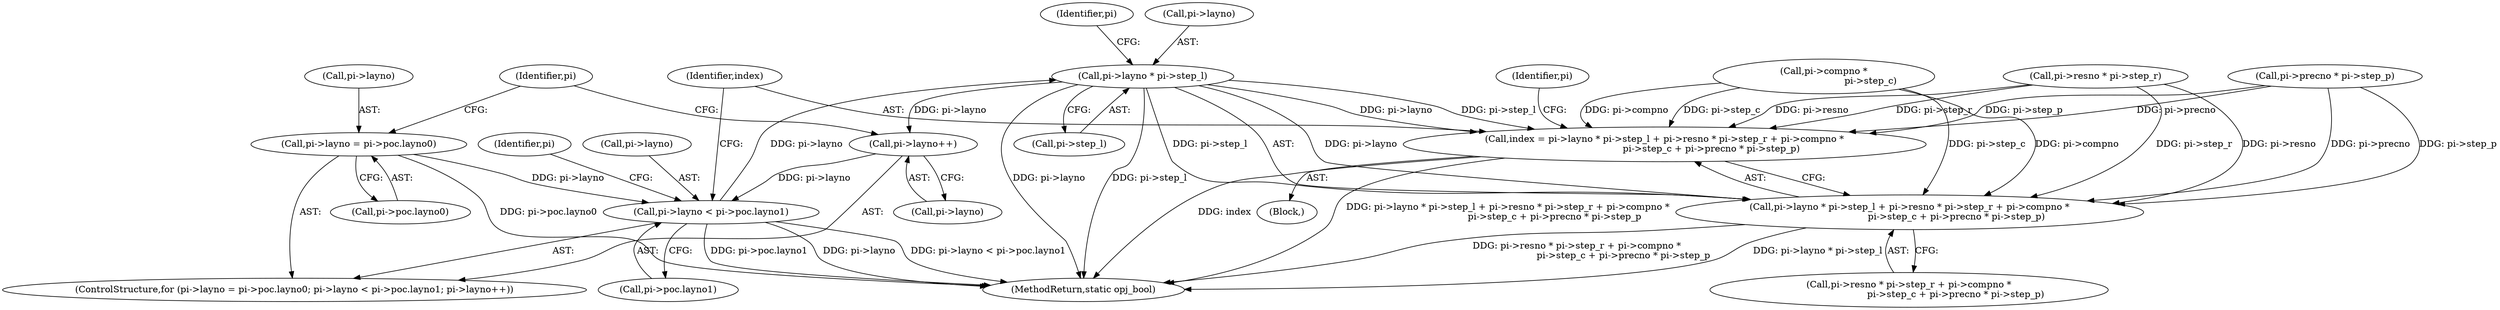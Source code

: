 digraph "0_openjpeg_c5bd64ea146162967c29bd2af0cbb845ba3eaaaf@pointer" {
"1000703" [label="(Call,pi->layno * pi->step_l)"];
"1000686" [label="(Call,pi->layno < pi->poc.layno1)"];
"1000677" [label="(Call,pi->layno = pi->poc.layno0)"];
"1000695" [label="(Call,pi->layno++)"];
"1000703" [label="(Call,pi->layno * pi->step_l)"];
"1000700" [label="(Call,index = pi->layno * pi->step_l + pi->resno * pi->step_r + pi->compno *\n                                pi->step_c + pi->precno * pi->step_p)"];
"1000702" [label="(Call,pi->layno * pi->step_l + pi->resno * pi->step_r + pi->compno *\n                                pi->step_c + pi->precno * pi->step_p)"];
"1000677" [label="(Call,pi->layno = pi->poc.layno0)"];
"1000711" [label="(Call,pi->resno * pi->step_r)"];
"1000737" [label="(Identifier,pi)"];
"1000710" [label="(Call,pi->resno * pi->step_r + pi->compno *\n                                pi->step_c + pi->precno * pi->step_p)"];
"1000700" [label="(Call,index = pi->layno * pi->step_l + pi->resno * pi->step_r + pi->compno *\n                                pi->step_c + pi->precno * pi->step_p)"];
"1000681" [label="(Call,pi->poc.layno0)"];
"1000696" [label="(Call,pi->layno)"];
"1000701" [label="(Identifier,index)"];
"1000695" [label="(Call,pi->layno++)"];
"1000719" [label="(Call,pi->compno *\n                                pi->step_c)"];
"1000688" [label="(Identifier,pi)"];
"1000726" [label="(Call,pi->precno * pi->step_p)"];
"1000707" [label="(Call,pi->step_l)"];
"1000678" [label="(Call,pi->layno)"];
"1000690" [label="(Call,pi->poc.layno1)"];
"1000699" [label="(Block,)"];
"1000753" [label="(MethodReturn,static opj_bool)"];
"1000676" [label="(ControlStructure,for (pi->layno = pi->poc.layno0; pi->layno < pi->poc.layno1; pi->layno++))"];
"1000713" [label="(Identifier,pi)"];
"1000702" [label="(Call,pi->layno * pi->step_l + pi->resno * pi->step_r + pi->compno *\n                                pi->step_c + pi->precno * pi->step_p)"];
"1000704" [label="(Call,pi->layno)"];
"1000412" [label="(Identifier,pi)"];
"1000703" [label="(Call,pi->layno * pi->step_l)"];
"1000686" [label="(Call,pi->layno < pi->poc.layno1)"];
"1000687" [label="(Call,pi->layno)"];
"1000703" -> "1000702"  [label="AST: "];
"1000703" -> "1000707"  [label="CFG: "];
"1000704" -> "1000703"  [label="AST: "];
"1000707" -> "1000703"  [label="AST: "];
"1000713" -> "1000703"  [label="CFG: "];
"1000703" -> "1000753"  [label="DDG: pi->step_l"];
"1000703" -> "1000753"  [label="DDG: pi->layno"];
"1000703" -> "1000695"  [label="DDG: pi->layno"];
"1000703" -> "1000700"  [label="DDG: pi->layno"];
"1000703" -> "1000700"  [label="DDG: pi->step_l"];
"1000703" -> "1000702"  [label="DDG: pi->layno"];
"1000703" -> "1000702"  [label="DDG: pi->step_l"];
"1000686" -> "1000703"  [label="DDG: pi->layno"];
"1000686" -> "1000676"  [label="AST: "];
"1000686" -> "1000690"  [label="CFG: "];
"1000687" -> "1000686"  [label="AST: "];
"1000690" -> "1000686"  [label="AST: "];
"1000701" -> "1000686"  [label="CFG: "];
"1000412" -> "1000686"  [label="CFG: "];
"1000686" -> "1000753"  [label="DDG: pi->poc.layno1"];
"1000686" -> "1000753"  [label="DDG: pi->layno"];
"1000686" -> "1000753"  [label="DDG: pi->layno < pi->poc.layno1"];
"1000677" -> "1000686"  [label="DDG: pi->layno"];
"1000695" -> "1000686"  [label="DDG: pi->layno"];
"1000677" -> "1000676"  [label="AST: "];
"1000677" -> "1000681"  [label="CFG: "];
"1000678" -> "1000677"  [label="AST: "];
"1000681" -> "1000677"  [label="AST: "];
"1000688" -> "1000677"  [label="CFG: "];
"1000677" -> "1000753"  [label="DDG: pi->poc.layno0"];
"1000695" -> "1000676"  [label="AST: "];
"1000695" -> "1000696"  [label="CFG: "];
"1000696" -> "1000695"  [label="AST: "];
"1000688" -> "1000695"  [label="CFG: "];
"1000700" -> "1000699"  [label="AST: "];
"1000700" -> "1000702"  [label="CFG: "];
"1000701" -> "1000700"  [label="AST: "];
"1000702" -> "1000700"  [label="AST: "];
"1000737" -> "1000700"  [label="CFG: "];
"1000700" -> "1000753"  [label="DDG: index"];
"1000700" -> "1000753"  [label="DDG: pi->layno * pi->step_l + pi->resno * pi->step_r + pi->compno *\n                                pi->step_c + pi->precno * pi->step_p"];
"1000711" -> "1000700"  [label="DDG: pi->resno"];
"1000711" -> "1000700"  [label="DDG: pi->step_r"];
"1000719" -> "1000700"  [label="DDG: pi->compno"];
"1000719" -> "1000700"  [label="DDG: pi->step_c"];
"1000726" -> "1000700"  [label="DDG: pi->precno"];
"1000726" -> "1000700"  [label="DDG: pi->step_p"];
"1000702" -> "1000710"  [label="CFG: "];
"1000710" -> "1000702"  [label="AST: "];
"1000702" -> "1000753"  [label="DDG: pi->resno * pi->step_r + pi->compno *\n                                pi->step_c + pi->precno * pi->step_p"];
"1000702" -> "1000753"  [label="DDG: pi->layno * pi->step_l"];
"1000711" -> "1000702"  [label="DDG: pi->resno"];
"1000711" -> "1000702"  [label="DDG: pi->step_r"];
"1000719" -> "1000702"  [label="DDG: pi->compno"];
"1000719" -> "1000702"  [label="DDG: pi->step_c"];
"1000726" -> "1000702"  [label="DDG: pi->precno"];
"1000726" -> "1000702"  [label="DDG: pi->step_p"];
}
